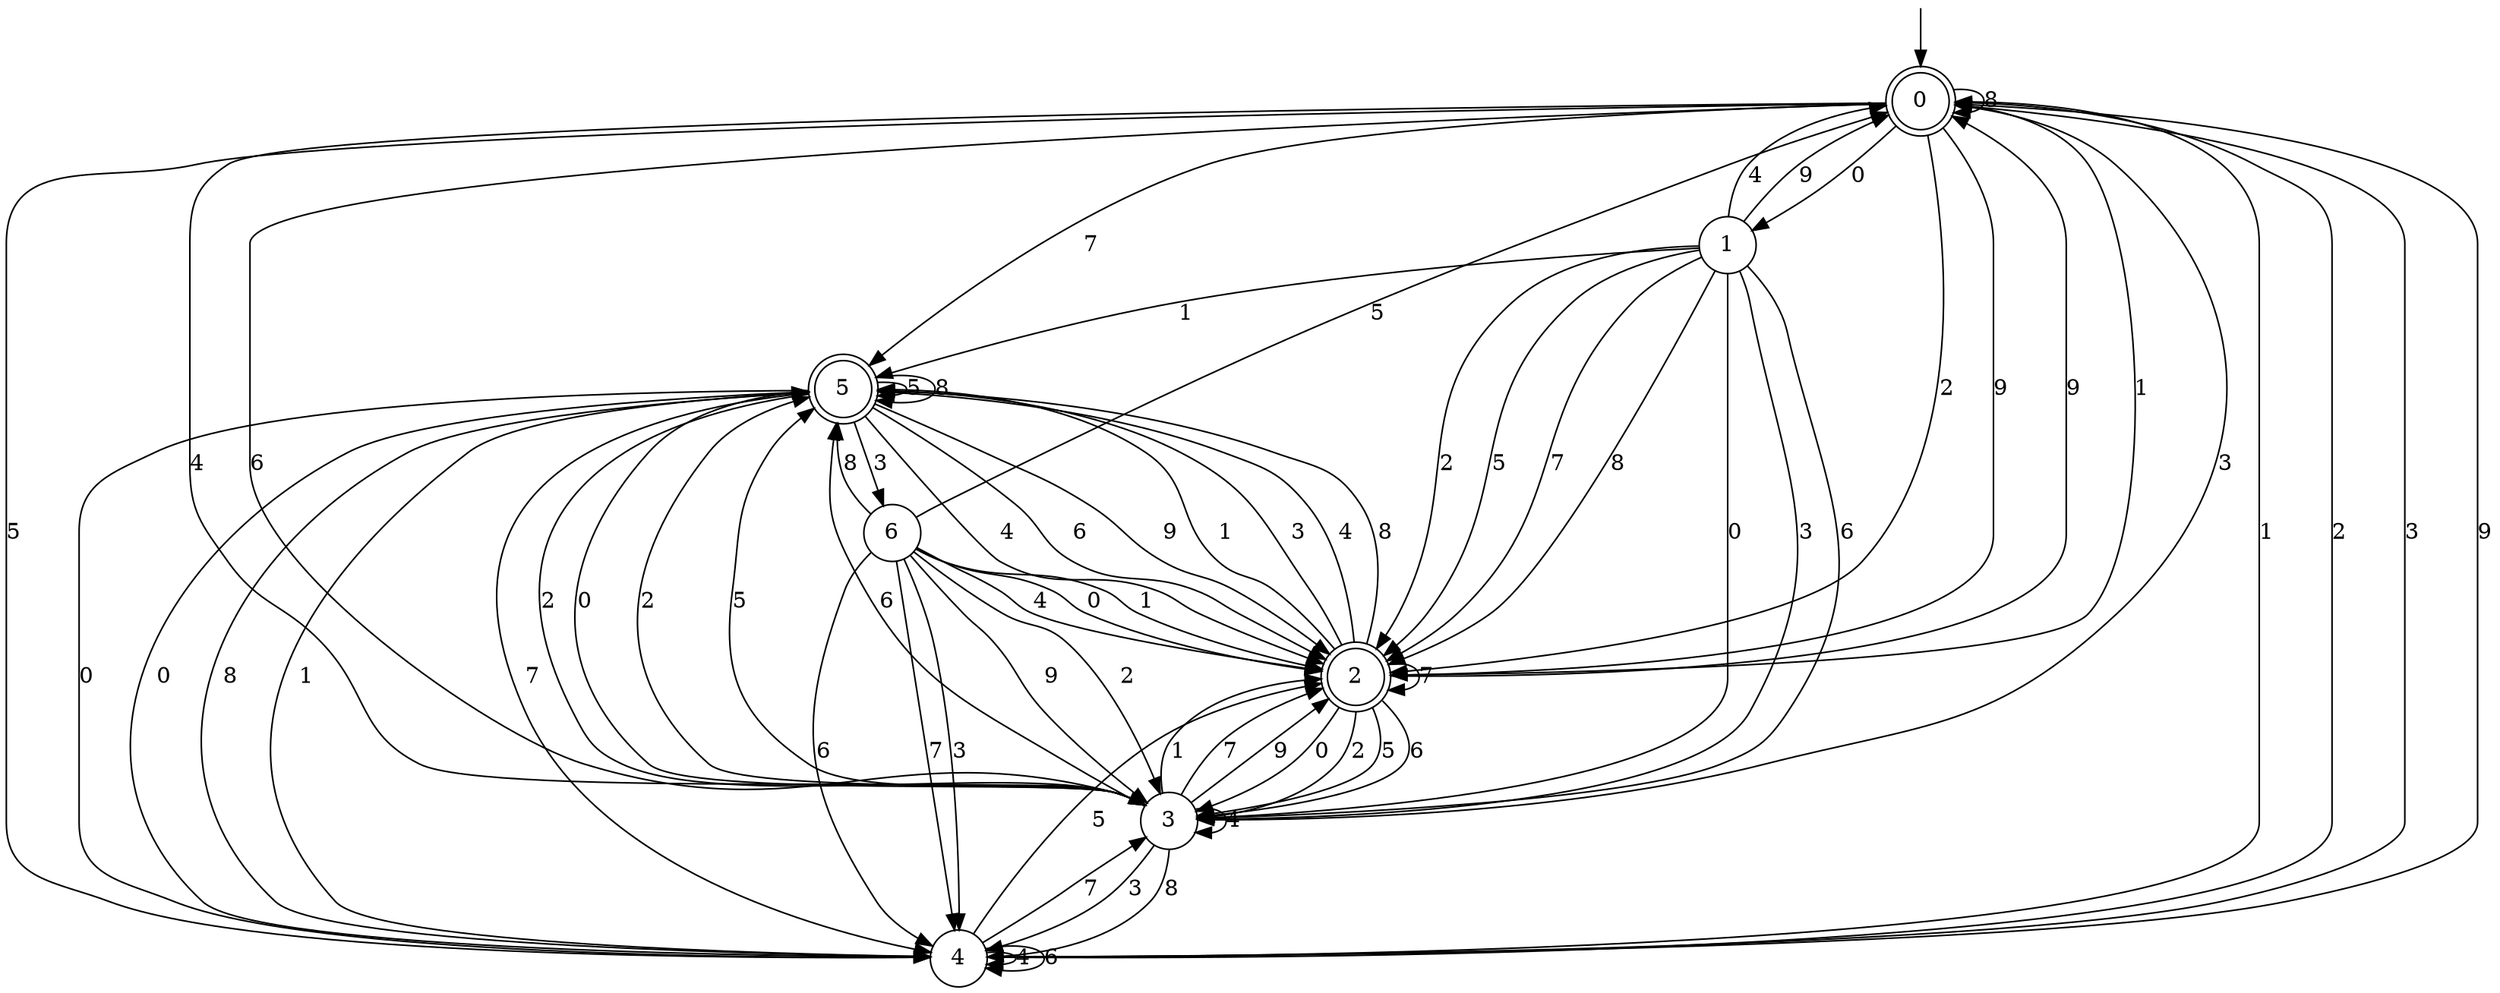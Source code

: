 digraph g {

	s0 [shape="doublecircle" label="0"];
	s1 [shape="circle" label="1"];
	s2 [shape="doublecircle" label="2"];
	s3 [shape="circle" label="3"];
	s4 [shape="circle" label="4"];
	s5 [shape="doublecircle" label="5"];
	s6 [shape="circle" label="6"];
	s0 -> s1 [label="0"];
	s0 -> s2 [label="1"];
	s0 -> s2 [label="2"];
	s0 -> s3 [label="3"];
	s0 -> s3 [label="4"];
	s0 -> s4 [label="5"];
	s0 -> s3 [label="6"];
	s0 -> s5 [label="7"];
	s0 -> s0 [label="8"];
	s0 -> s2 [label="9"];
	s1 -> s3 [label="0"];
	s1 -> s5 [label="1"];
	s1 -> s2 [label="2"];
	s1 -> s3 [label="3"];
	s1 -> s0 [label="4"];
	s1 -> s2 [label="5"];
	s1 -> s3 [label="6"];
	s1 -> s2 [label="7"];
	s1 -> s2 [label="8"];
	s1 -> s0 [label="9"];
	s2 -> s3 [label="0"];
	s2 -> s5 [label="1"];
	s2 -> s3 [label="2"];
	s2 -> s5 [label="3"];
	s2 -> s5 [label="4"];
	s2 -> s3 [label="5"];
	s2 -> s3 [label="6"];
	s2 -> s2 [label="7"];
	s2 -> s5 [label="8"];
	s2 -> s0 [label="9"];
	s3 -> s5 [label="0"];
	s3 -> s2 [label="1"];
	s3 -> s5 [label="2"];
	s3 -> s4 [label="3"];
	s3 -> s3 [label="4"];
	s3 -> s5 [label="5"];
	s3 -> s5 [label="6"];
	s3 -> s2 [label="7"];
	s3 -> s4 [label="8"];
	s3 -> s2 [label="9"];
	s4 -> s5 [label="0"];
	s4 -> s0 [label="1"];
	s4 -> s0 [label="2"];
	s4 -> s0 [label="3"];
	s4 -> s4 [label="4"];
	s4 -> s2 [label="5"];
	s4 -> s4 [label="6"];
	s4 -> s3 [label="7"];
	s4 -> s5 [label="8"];
	s4 -> s0 [label="9"];
	s5 -> s4 [label="0"];
	s5 -> s4 [label="1"];
	s5 -> s3 [label="2"];
	s5 -> s6 [label="3"];
	s5 -> s2 [label="4"];
	s5 -> s5 [label="5"];
	s5 -> s2 [label="6"];
	s5 -> s4 [label="7"];
	s5 -> s5 [label="8"];
	s5 -> s2 [label="9"];
	s6 -> s2 [label="0"];
	s6 -> s2 [label="1"];
	s6 -> s3 [label="2"];
	s6 -> s4 [label="3"];
	s6 -> s2 [label="4"];
	s6 -> s0 [label="5"];
	s6 -> s4 [label="6"];
	s6 -> s4 [label="7"];
	s6 -> s5 [label="8"];
	s6 -> s3 [label="9"];

__start0 [label="" shape="none" width="0" height="0"];
__start0 -> s0;

}
